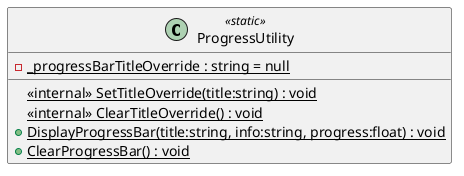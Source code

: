 @startuml
class ProgressUtility <<static>> {
    - {static} _progressBarTitleOverride : string = null
    <<internal>> {static} SetTitleOverride(title:string) : void
    <<internal>> {static} ClearTitleOverride() : void
    + {static} DisplayProgressBar(title:string, info:string, progress:float) : void
    + {static} ClearProgressBar() : void
}
@enduml
